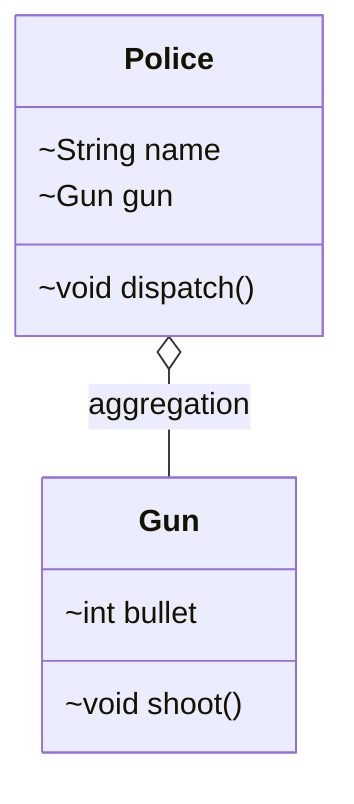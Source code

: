 classDiagram 
    Police o-- Gun: aggregation
    class Police {
        ~String name
        ~Gun gun
        ~void dispatch()
    }
    class Gun {
        ~int bullet
        ~void shoot()
    }